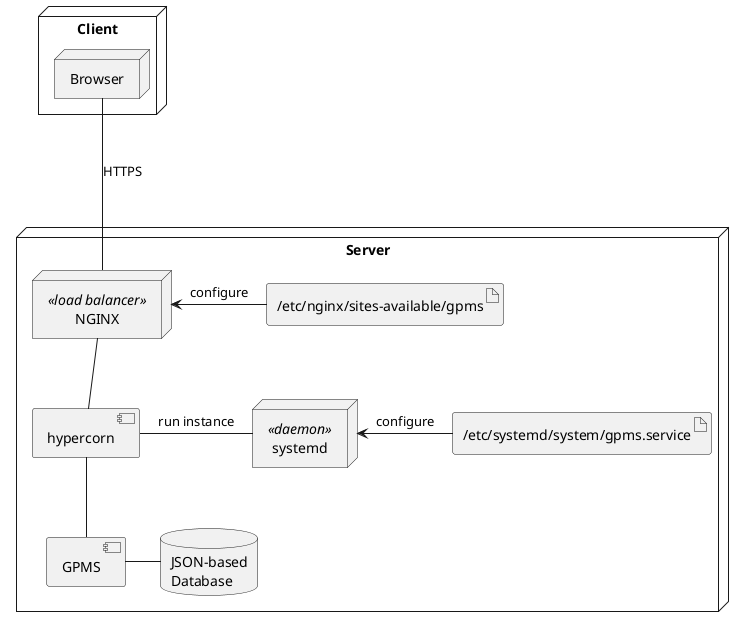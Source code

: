 @startuml
node Client {
	node Browser
}
node Server {
	node NGINX as nginx <<load balancer>>
	database "JSON-based\nDatabase" as db
	artifact "/etc/systemd/system/gpms.service" as systemd_conf
	artifact "/etc/nginx/sites-available/gpms" as nginx_conf
	component GPMS as gpms
	component hypercorn
	node systemd <<daemon>>
}

Browser --- nginx: HTTPS
nginx -- hypercorn
nginx <- nginx_conf: configure
hypercorn - systemd: run instance
systemd <- systemd_conf: configure
hypercorn -- gpms
gpms - db
@enduml
